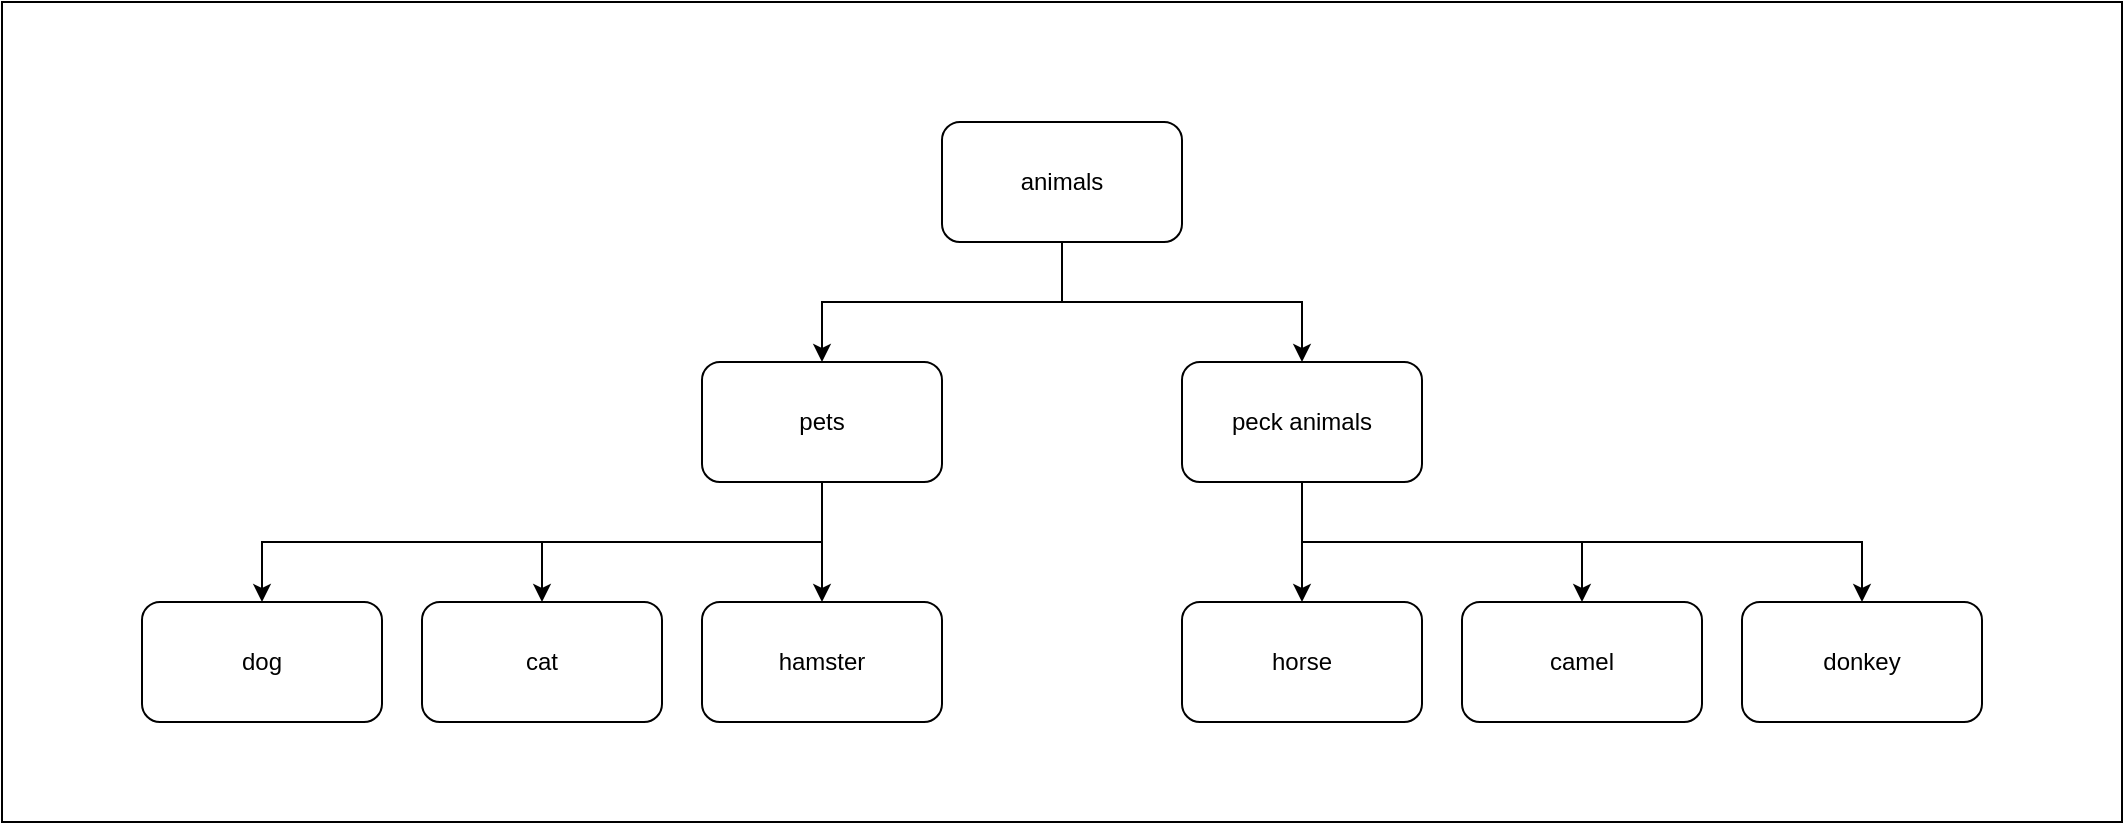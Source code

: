 <mxfile version="23.0.2" type="device">
  <diagram name="Страница — 1" id="XaLlEFSk2q2oIWW5K_z8">
    <mxGraphModel dx="1958" dy="584" grid="1" gridSize="10" guides="1" tooltips="1" connect="1" arrows="1" fold="1" page="1" pageScale="1" pageWidth="827" pageHeight="1169" math="0" shadow="0">
      <root>
        <mxCell id="0" />
        <mxCell id="1" parent="0" />
        <mxCell id="xgOvIlCnabF9bArwfiSK-19" value="" style="rounded=0;whiteSpace=wrap;html=1;" vertex="1" parent="1">
          <mxGeometry x="-190" y="260" width="1060" height="410" as="geometry" />
        </mxCell>
        <mxCell id="xgOvIlCnabF9bArwfiSK-11" style="edgeStyle=orthogonalEdgeStyle;rounded=0;orthogonalLoop=1;jettySize=auto;html=1;entryX=0.5;entryY=0;entryDx=0;entryDy=0;" edge="1" parent="1" source="xgOvIlCnabF9bArwfiSK-1" target="xgOvIlCnabF9bArwfiSK-2">
          <mxGeometry relative="1" as="geometry" />
        </mxCell>
        <mxCell id="xgOvIlCnabF9bArwfiSK-12" style="edgeStyle=orthogonalEdgeStyle;rounded=0;orthogonalLoop=1;jettySize=auto;html=1;exitX=0.5;exitY=1;exitDx=0;exitDy=0;entryX=0.5;entryY=0;entryDx=0;entryDy=0;" edge="1" parent="1" source="xgOvIlCnabF9bArwfiSK-1" target="xgOvIlCnabF9bArwfiSK-3">
          <mxGeometry relative="1" as="geometry" />
        </mxCell>
        <mxCell id="xgOvIlCnabF9bArwfiSK-1" value="animals" style="rounded=1;whiteSpace=wrap;html=1;" vertex="1" parent="1">
          <mxGeometry x="280" y="320" width="120" height="60" as="geometry" />
        </mxCell>
        <mxCell id="xgOvIlCnabF9bArwfiSK-13" style="edgeStyle=orthogonalEdgeStyle;rounded=0;orthogonalLoop=1;jettySize=auto;html=1;exitX=0.5;exitY=1;exitDx=0;exitDy=0;entryX=0.5;entryY=0;entryDx=0;entryDy=0;" edge="1" parent="1" source="xgOvIlCnabF9bArwfiSK-2" target="xgOvIlCnabF9bArwfiSK-10">
          <mxGeometry relative="1" as="geometry" />
        </mxCell>
        <mxCell id="xgOvIlCnabF9bArwfiSK-14" style="edgeStyle=orthogonalEdgeStyle;rounded=0;orthogonalLoop=1;jettySize=auto;html=1;exitX=0.5;exitY=1;exitDx=0;exitDy=0;entryX=0.5;entryY=0;entryDx=0;entryDy=0;" edge="1" parent="1" source="xgOvIlCnabF9bArwfiSK-2" target="xgOvIlCnabF9bArwfiSK-8">
          <mxGeometry relative="1" as="geometry" />
        </mxCell>
        <mxCell id="xgOvIlCnabF9bArwfiSK-15" style="edgeStyle=orthogonalEdgeStyle;rounded=0;orthogonalLoop=1;jettySize=auto;html=1;exitX=0.5;exitY=1;exitDx=0;exitDy=0;entryX=0.5;entryY=0;entryDx=0;entryDy=0;" edge="1" parent="1" source="xgOvIlCnabF9bArwfiSK-2" target="xgOvIlCnabF9bArwfiSK-9">
          <mxGeometry relative="1" as="geometry" />
        </mxCell>
        <mxCell id="xgOvIlCnabF9bArwfiSK-2" value="pets" style="rounded=1;whiteSpace=wrap;html=1;" vertex="1" parent="1">
          <mxGeometry x="160" y="440" width="120" height="60" as="geometry" />
        </mxCell>
        <mxCell id="xgOvIlCnabF9bArwfiSK-16" style="edgeStyle=orthogonalEdgeStyle;rounded=0;orthogonalLoop=1;jettySize=auto;html=1;exitX=0.5;exitY=1;exitDx=0;exitDy=0;entryX=0.5;entryY=0;entryDx=0;entryDy=0;" edge="1" parent="1" source="xgOvIlCnabF9bArwfiSK-3" target="xgOvIlCnabF9bArwfiSK-7">
          <mxGeometry relative="1" as="geometry" />
        </mxCell>
        <mxCell id="xgOvIlCnabF9bArwfiSK-17" style="edgeStyle=orthogonalEdgeStyle;rounded=0;orthogonalLoop=1;jettySize=auto;html=1;exitX=0.5;exitY=1;exitDx=0;exitDy=0;entryX=0.5;entryY=0;entryDx=0;entryDy=0;" edge="1" parent="1" source="xgOvIlCnabF9bArwfiSK-3" target="xgOvIlCnabF9bArwfiSK-4">
          <mxGeometry relative="1" as="geometry" />
        </mxCell>
        <mxCell id="xgOvIlCnabF9bArwfiSK-18" style="edgeStyle=orthogonalEdgeStyle;rounded=0;orthogonalLoop=1;jettySize=auto;html=1;exitX=0.5;exitY=1;exitDx=0;exitDy=0;entryX=0.5;entryY=0;entryDx=0;entryDy=0;" edge="1" parent="1" source="xgOvIlCnabF9bArwfiSK-3" target="xgOvIlCnabF9bArwfiSK-6">
          <mxGeometry relative="1" as="geometry" />
        </mxCell>
        <mxCell id="xgOvIlCnabF9bArwfiSK-3" value="peck animals" style="rounded=1;whiteSpace=wrap;html=1;" vertex="1" parent="1">
          <mxGeometry x="400" y="440" width="120" height="60" as="geometry" />
        </mxCell>
        <mxCell id="xgOvIlCnabF9bArwfiSK-4" value="camel" style="rounded=1;whiteSpace=wrap;html=1;" vertex="1" parent="1">
          <mxGeometry x="540" y="560" width="120" height="60" as="geometry" />
        </mxCell>
        <mxCell id="xgOvIlCnabF9bArwfiSK-6" value="donkey" style="rounded=1;whiteSpace=wrap;html=1;" vertex="1" parent="1">
          <mxGeometry x="680" y="560" width="120" height="60" as="geometry" />
        </mxCell>
        <mxCell id="xgOvIlCnabF9bArwfiSK-7" value="horse" style="rounded=1;whiteSpace=wrap;html=1;" vertex="1" parent="1">
          <mxGeometry x="400" y="560" width="120" height="60" as="geometry" />
        </mxCell>
        <mxCell id="xgOvIlCnabF9bArwfiSK-8" value="cat" style="rounded=1;whiteSpace=wrap;html=1;" vertex="1" parent="1">
          <mxGeometry x="20" y="560" width="120" height="60" as="geometry" />
        </mxCell>
        <mxCell id="xgOvIlCnabF9bArwfiSK-9" value="hamster" style="rounded=1;whiteSpace=wrap;html=1;" vertex="1" parent="1">
          <mxGeometry x="160" y="560" width="120" height="60" as="geometry" />
        </mxCell>
        <mxCell id="xgOvIlCnabF9bArwfiSK-10" value="dog" style="rounded=1;whiteSpace=wrap;html=1;" vertex="1" parent="1">
          <mxGeometry x="-120" y="560" width="120" height="60" as="geometry" />
        </mxCell>
      </root>
    </mxGraphModel>
  </diagram>
</mxfile>
